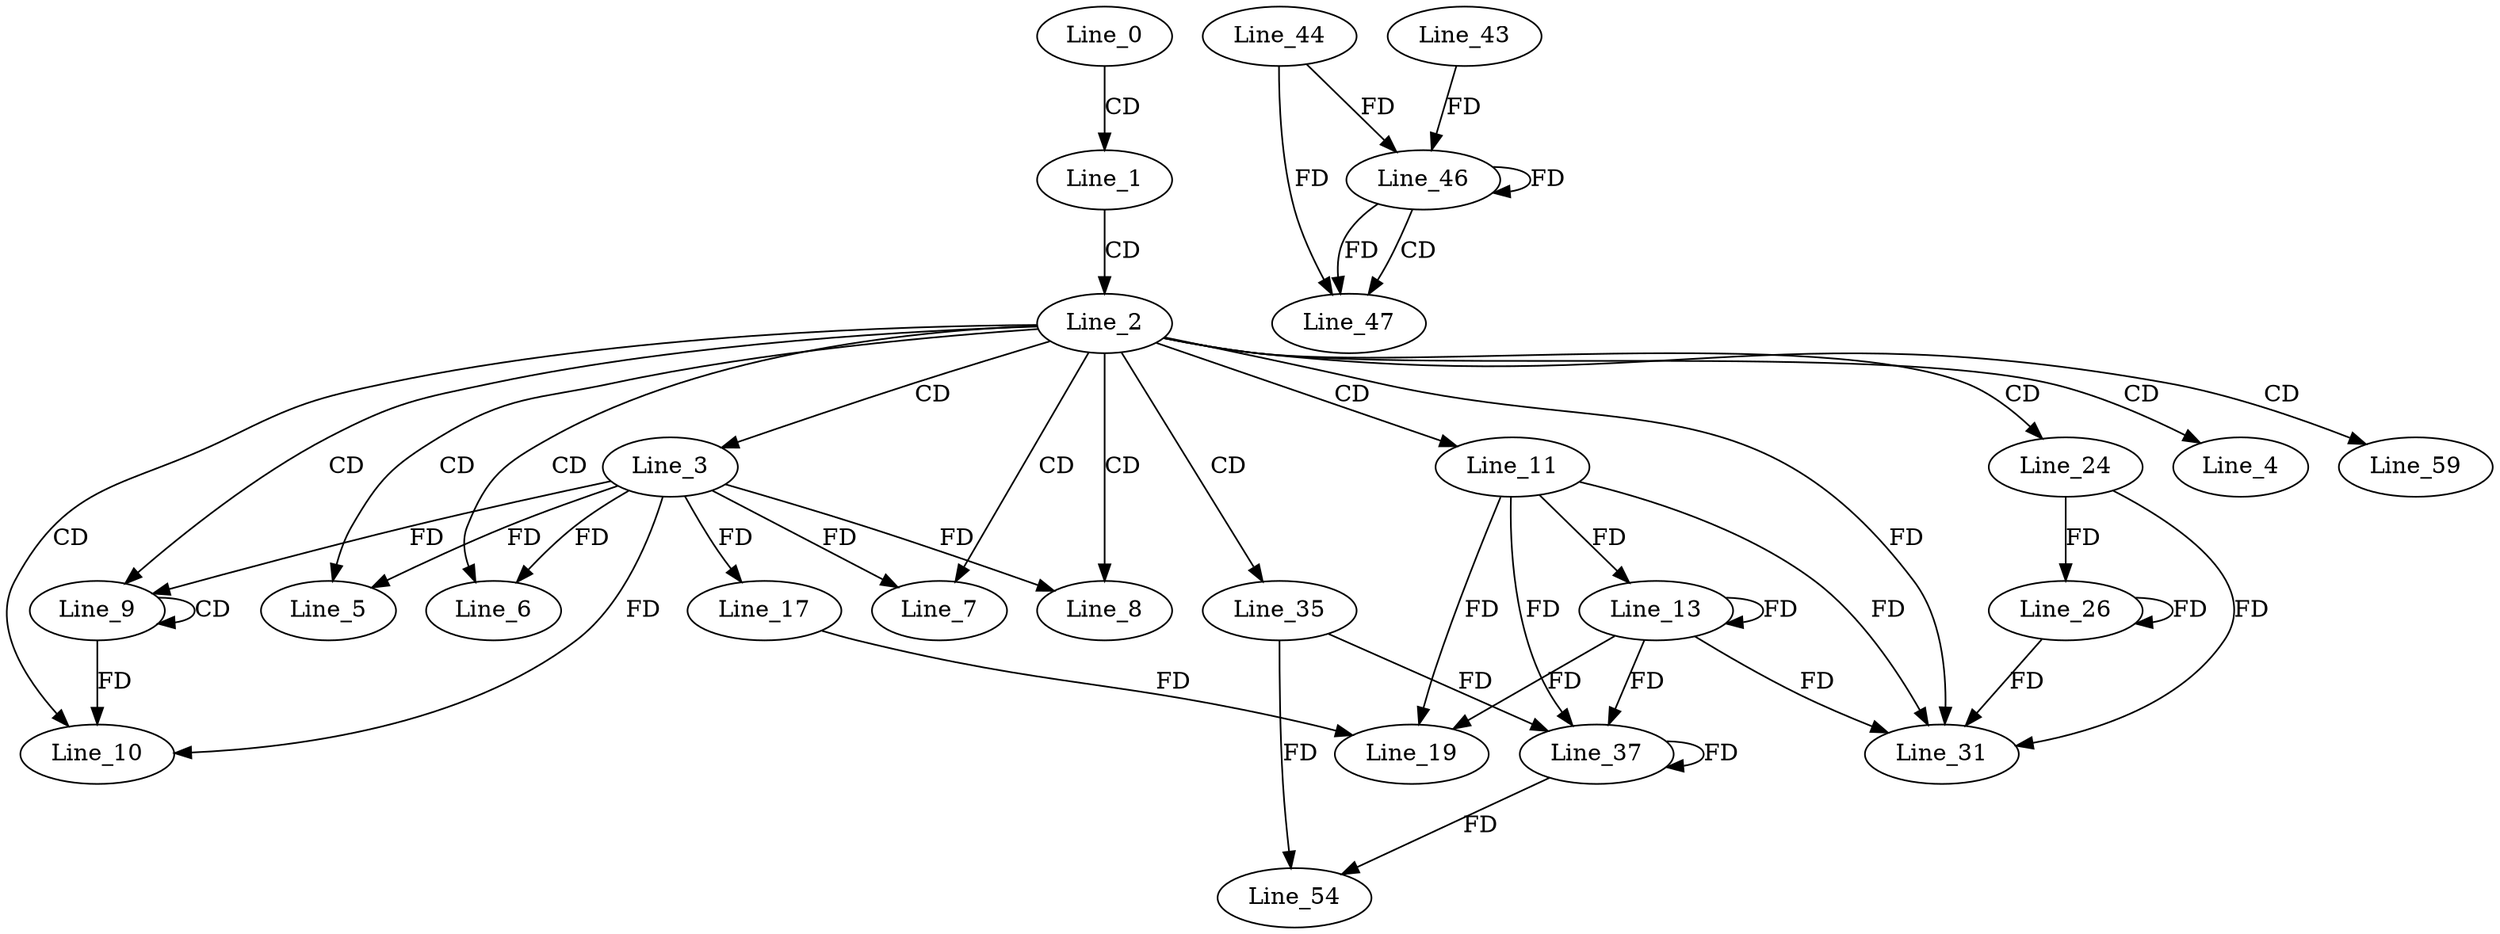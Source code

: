 digraph G {
  Line_0;
  Line_1;
  Line_2;
  Line_3;
  Line_4;
  Line_5;
  Line_6;
  Line_7;
  Line_8;
  Line_9;
  Line_9;
  Line_10;
  Line_11;
  Line_13;
  Line_17;
  Line_19;
  Line_17;
  Line_19;
  Line_19;
  Line_24;
  Line_26;
  Line_31;
  Line_35;
  Line_37;
  Line_37;
  Line_46;
  Line_44;
  Line_46;
  Line_43;
  Line_46;
  Line_47;
  Line_54;
  Line_59;
  Line_0 -> Line_1 [ label="CD" ];
  Line_1 -> Line_2 [ label="CD" ];
  Line_2 -> Line_3 [ label="CD" ];
  Line_2 -> Line_4 [ label="CD" ];
  Line_2 -> Line_5 [ label="CD" ];
  Line_3 -> Line_5 [ label="FD" ];
  Line_2 -> Line_6 [ label="CD" ];
  Line_3 -> Line_6 [ label="FD" ];
  Line_2 -> Line_7 [ label="CD" ];
  Line_3 -> Line_7 [ label="FD" ];
  Line_2 -> Line_8 [ label="CD" ];
  Line_3 -> Line_8 [ label="FD" ];
  Line_2 -> Line_9 [ label="CD" ];
  Line_9 -> Line_9 [ label="CD" ];
  Line_3 -> Line_9 [ label="FD" ];
  Line_2 -> Line_10 [ label="CD" ];
  Line_3 -> Line_10 [ label="FD" ];
  Line_9 -> Line_10 [ label="FD" ];
  Line_2 -> Line_11 [ label="CD" ];
  Line_11 -> Line_13 [ label="FD" ];
  Line_13 -> Line_13 [ label="FD" ];
  Line_3 -> Line_17 [ label="FD" ];
  Line_11 -> Line_19 [ label="FD" ];
  Line_13 -> Line_19 [ label="FD" ];
  Line_17 -> Line_19 [ label="FD" ];
  Line_2 -> Line_24 [ label="CD" ];
  Line_24 -> Line_26 [ label="FD" ];
  Line_26 -> Line_26 [ label="FD" ];
  Line_11 -> Line_31 [ label="FD" ];
  Line_13 -> Line_31 [ label="FD" ];
  Line_2 -> Line_31 [ label="FD" ];
  Line_24 -> Line_31 [ label="FD" ];
  Line_26 -> Line_31 [ label="FD" ];
  Line_2 -> Line_35 [ label="CD" ];
  Line_35 -> Line_37 [ label="FD" ];
  Line_37 -> Line_37 [ label="FD" ];
  Line_11 -> Line_37 [ label="FD" ];
  Line_13 -> Line_37 [ label="FD" ];
  Line_46 -> Line_46 [ label="FD" ];
  Line_44 -> Line_46 [ label="FD" ];
  Line_43 -> Line_46 [ label="FD" ];
  Line_46 -> Line_47 [ label="CD" ];
  Line_46 -> Line_47 [ label="FD" ];
  Line_44 -> Line_47 [ label="FD" ];
  Line_35 -> Line_54 [ label="FD" ];
  Line_37 -> Line_54 [ label="FD" ];
  Line_2 -> Line_59 [ label="CD" ];
}
